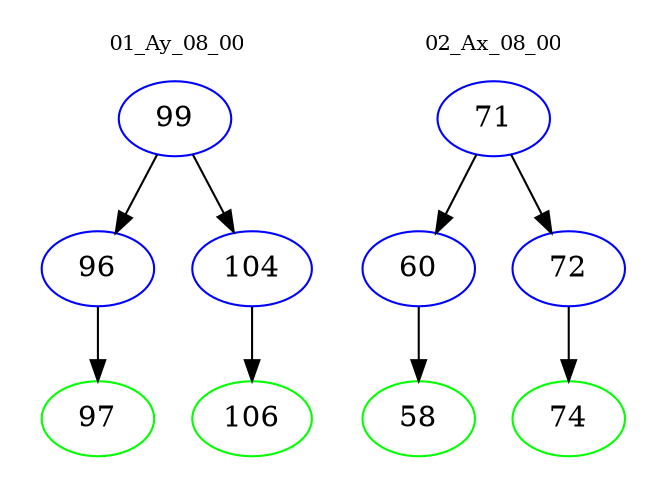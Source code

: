 digraph{
subgraph cluster_0 {
color = white
label = "01_Ay_08_00";
fontsize=10;
T0_99 [label="99", color="blue"]
T0_99 -> T0_96 [color="black"]
T0_96 [label="96", color="blue"]
T0_96 -> T0_97 [color="black"]
T0_97 [label="97", color="green"]
T0_99 -> T0_104 [color="black"]
T0_104 [label="104", color="blue"]
T0_104 -> T0_106 [color="black"]
T0_106 [label="106", color="green"]
}
subgraph cluster_1 {
color = white
label = "02_Ax_08_00";
fontsize=10;
T1_71 [label="71", color="blue"]
T1_71 -> T1_60 [color="black"]
T1_60 [label="60", color="blue"]
T1_60 -> T1_58 [color="black"]
T1_58 [label="58", color="green"]
T1_71 -> T1_72 [color="black"]
T1_72 [label="72", color="blue"]
T1_72 -> T1_74 [color="black"]
T1_74 [label="74", color="green"]
}
}
